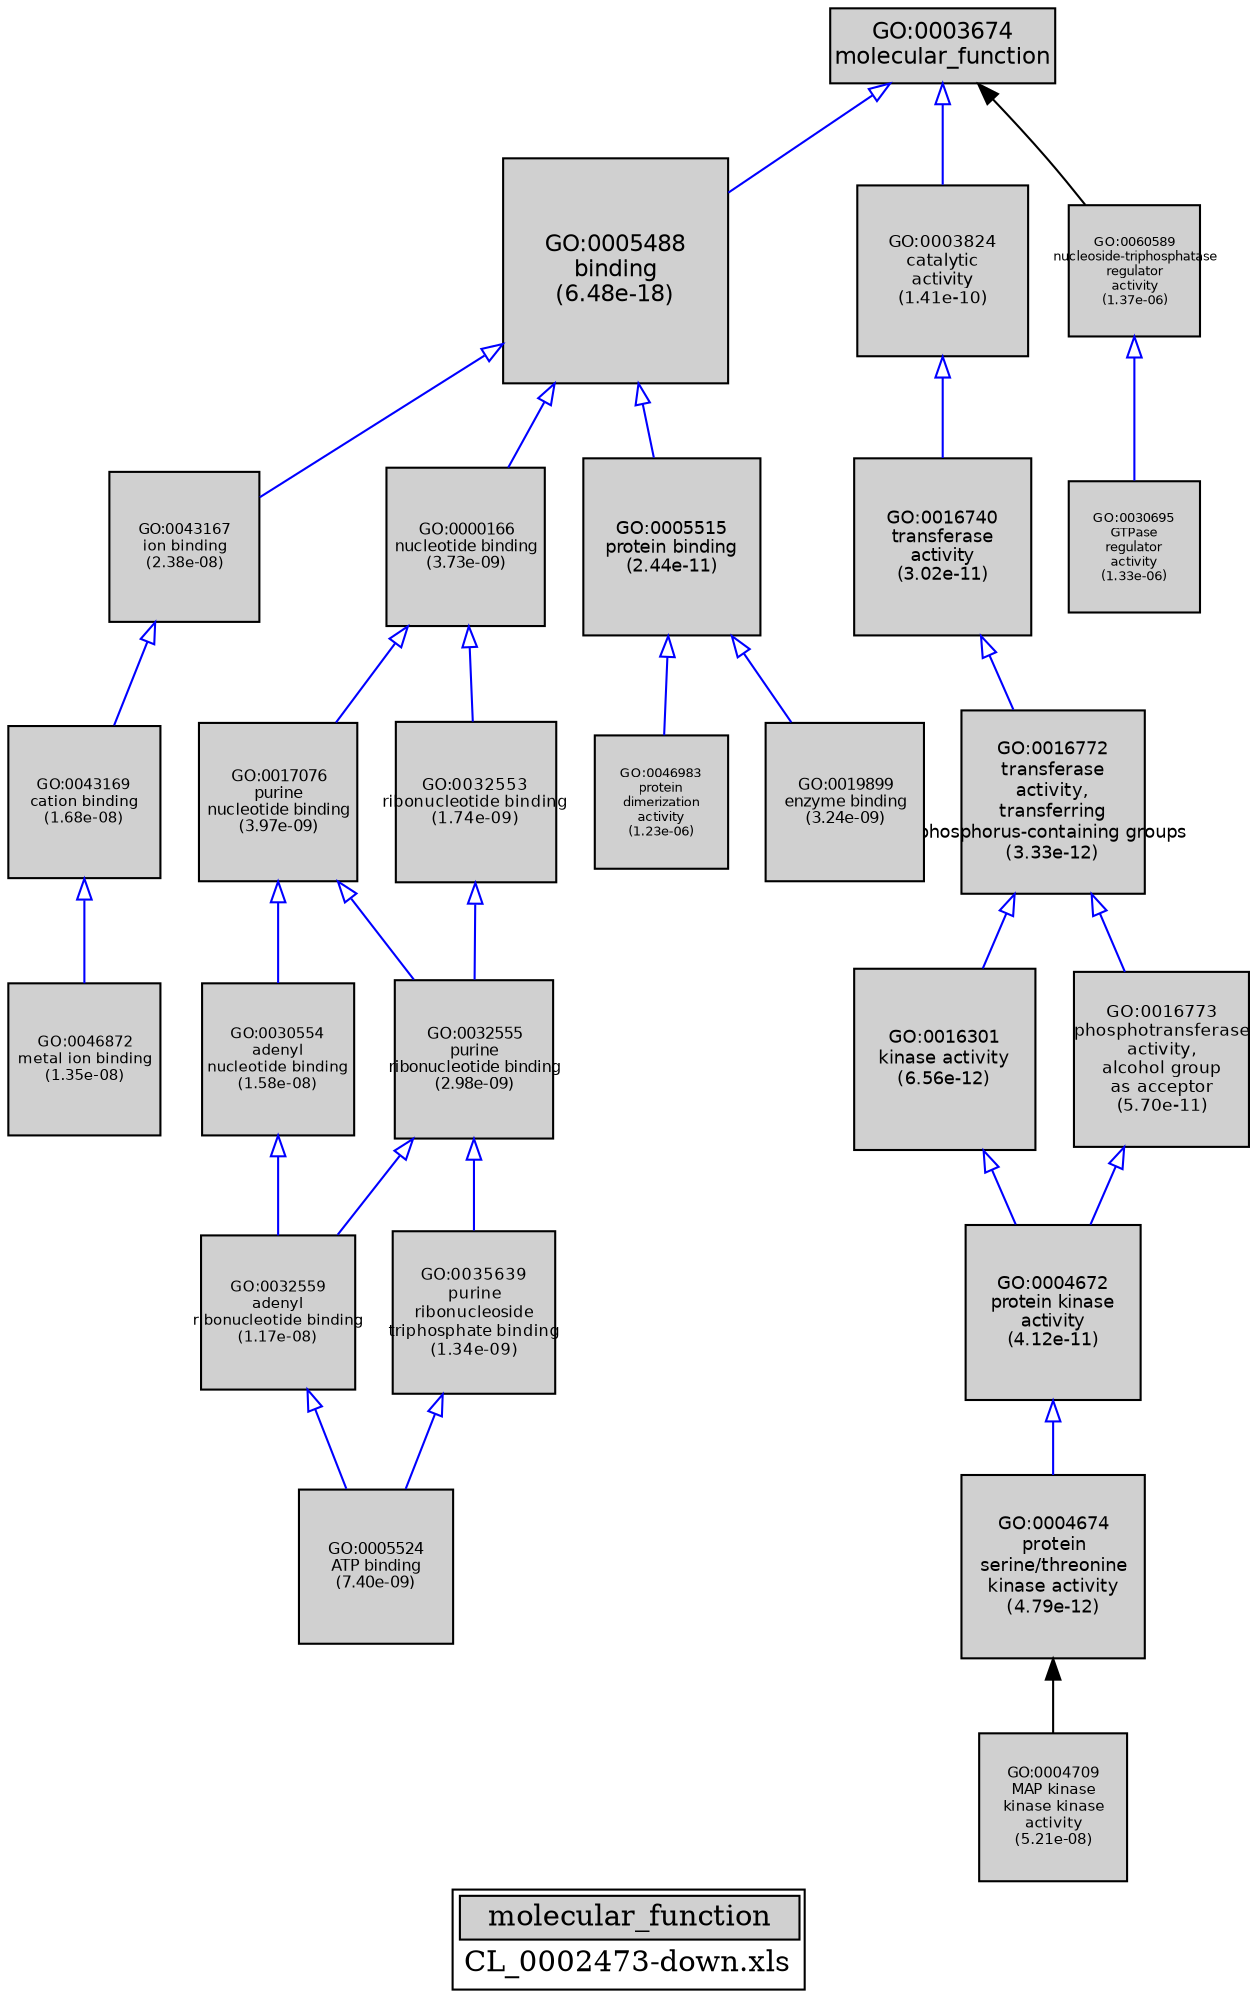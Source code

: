 digraph "molecular_function" {
graph [ bgcolor = "#FFFFFF", label = <<TABLE COLOR="black" BGCOLOR="white"><TR><TD COLSPAN="2" BGCOLOR="#D0D0D0"><FONT COLOR="black">molecular_function</FONT></TD></TR><TR><TD BORDER="0">CL_0002473-down.xls</TD></TR></TABLE>> ];
node [ fontname = "Helvetica" ];

subgraph "nodes" {

node [ style = "filled", fixedsize = "true", width = 1, shape = "box", fontsize = 9, fillcolor = "#D0D0D0", fontcolor = "black", color = "black" ];

"GO:0004709" [ URL = "#GO:0004709", label = <<TABLE BORDER="0"><TR><TD>GO:0004709<BR/>MAP kinase<BR/>kinase kinase<BR/>activity<BR/>(5.21e-08)</TD></TR></TABLE>>, width = 0.979349912561, shape = "box", fontsize = 7.05131937044, height = 0.979349912561 ];
"GO:0043167" [ URL = "#GO:0043167", label = <<TABLE BORDER="0"><TR><TD>GO:0043167<BR/>ion binding<BR/>(2.38e-08)</TD></TR></TABLE>>, width = 1.00173109479, shape = "box", fontsize = 7.21246388252, height = 1.00173109479 ];
"GO:0000166" [ URL = "#GO:0000166", label = <<TABLE BORDER="0"><TR><TD>GO:0000166<BR/>nucleotide binding<BR/>(3.73e-09)</TD></TR></TABLE>>, width = 1.05276918167, shape = "box", fontsize = 7.57993810801, height = 1.05276918167 ];
"GO:0017076" [ URL = "#GO:0017076", label = <<TABLE BORDER="0"><TR><TD>GO:0017076<BR/>purine<BR/>nucleotide binding<BR/>(3.97e-09)</TD></TR></TABLE>>, width = 1.05114587599, shape = "box", fontsize = 7.56825030715, height = 1.05114587599 ];
"GO:0030554" [ URL = "#GO:0030554", label = <<TABLE BORDER="0"><TR><TD>GO:0030554<BR/>adenyl<BR/>nucleotide binding<BR/>(1.58e-08)</TD></TR></TABLE>>, width = 1.01319888965, shape = "box", fontsize = 7.29503200545, height = 1.01319888965 ];
"GO:0032555" [ URL = "#GO:0032555", label = <<TABLE BORDER="0"><TR><TD>GO:0032555<BR/>purine<BR/>ribonucleotide binding<BR/>(2.98e-09)</TD></TR></TABLE>>, width = 1.05884706418, shape = "box", fontsize = 7.6236988621, height = 1.05884706418 ];
"GO:0016301" [ URL = "#GO:0016301", label = <<TABLE BORDER="0"><TR><TD>GO:0016301<BR/>kinase activity<BR/>(6.56e-12)</TD></TR></TABLE>>, width = 1.21134335453, shape = "box", fontsize = 8.7216721526, height = 1.21134335453 ];
"GO:0016740" [ URL = "#GO:0016740", label = <<TABLE BORDER="0"><TR><TD>GO:0016740<BR/>transferase<BR/>activity<BR/>(3.02e-11)</TD></TR></TABLE>>, width = 1.17514576907, shape = "box", fontsize = 8.46104953731, height = 1.17514576907 ];
"GO:0032553" [ URL = "#GO:0032553", label = <<TABLE BORDER="0"><TR><TD>GO:0032553<BR/>ribonucleotide binding<BR/>(1.74e-09)</TD></TR></TABLE>>, width = 1.07310867403, shape = "box", fontsize = 7.72638245302, height = 1.07310867403 ];
"GO:0005488" [ URL = "#GO:0005488", label = <<TABLE BORDER="0"><TR><TD>GO:0005488<BR/>binding<BR/>(6.48e-18)</TD></TR></TABLE>>, width = 1.5, shape = "box", fontsize = 10.8, height = 1.5 ];
"GO:0004672" [ URL = "#GO:0004672", label = <<TABLE BORDER="0"><TR><TD>GO:0004672<BR/>protein kinase<BR/>activity<BR/>(4.12e-11)</TD></TR></TABLE>>, width = 1.16766539588, shape = "box", fontsize = 8.40719085032, height = 1.16766539588 ];
"GO:0005515" [ URL = "#GO:0005515", label = <<TABLE BORDER="0"><TR><TD>GO:0005515<BR/>protein binding<BR/>(2.44e-11)</TD></TR></TABLE>>, width = 1.18022932786, shape = "box", fontsize = 8.49765116057, height = 1.18022932786 ];
"GO:0003824" [ URL = "#GO:0003824", label = <<TABLE BORDER="0"><TR><TD>GO:0003824<BR/>catalytic<BR/>activity<BR/>(1.41e-10)</TD></TR></TABLE>>, width = 1.13750289219, shape = "box", fontsize = 8.19002082377, height = 1.13750289219 ];
"GO:0035639" [ URL = "#GO:0035639", label = <<TABLE BORDER="0"><TR><TD>GO:0035639<BR/>purine<BR/>ribonucleoside<BR/>triphosphate binding<BR/>(1.34e-09)</TD></TR></TABLE>>, width = 1.08002241327, shape = "box", fontsize = 7.77616137556, height = 1.08002241327 ];
"GO:0003674" [ URL = "#GO:0003674", label = <<TABLE BORDER="0"><TR><TD>GO:0003674<BR/>molecular_function</TD></TR></TABLE>>, width = 1.5, shape = "box", fontsize = 10.8 ];
"GO:0046872" [ URL = "#GO:0046872", label = <<TABLE BORDER="0"><TR><TD>GO:0046872<BR/>metal ion binding<BR/>(1.35e-08)</TD></TR></TABLE>>, width = 1.01754445646, shape = "box", fontsize = 7.32632008648, height = 1.01754445646 ];
"GO:0016772" [ URL = "#GO:0016772", label = <<TABLE BORDER="0"><TR><TD>GO:0016772<BR/>transferase<BR/>activity,<BR/>transferring<BR/>phosphorus-containing groups<BR/>(3.33e-12)</TD></TR></TABLE>>, width = 1.22709742153, shape = "box", fontsize = 8.835101435, height = 1.22709742153 ];
"GO:0046983" [ URL = "#GO:0046983", label = <<TABLE BORDER="0"><TR><TD>GO:0046983<BR/>protein<BR/>dimerization<BR/>activity<BR/>(1.23e-06)</TD></TR></TABLE>>, width = 0.883322332026, shape = "box", fontsize = 6.35992079058, height = 0.883322332026 ];
"GO:0019899" [ URL = "#GO:0019899", label = <<TABLE BORDER="0"><TR><TD>GO:0019899<BR/>enzyme binding<BR/>(3.24e-09)</TD></TR></TABLE>>, width = 1.05655046036, shape = "box", fontsize = 7.60716331461, height = 1.05655046036 ];
"GO:0043169" [ URL = "#GO:0043169", label = <<TABLE BORDER="0"><TR><TD>GO:0043169<BR/>cation binding<BR/>(1.68e-08)</TD></TR></TABLE>>, width = 1.01149006121, shape = "box", fontsize = 7.28272844068, height = 1.01149006121 ];
"GO:0004674" [ URL = "#GO:0004674", label = <<TABLE BORDER="0"><TR><TD>GO:0004674<BR/>protein<BR/>serine/threonine<BR/>kinase activity<BR/>(4.79e-12)</TD></TR></TABLE>>, width = 1.21870079158, shape = "box", fontsize = 8.77464569934, height = 1.21870079158 ];
"GO:0030695" [ URL = "#GO:0030695", label = <<TABLE BORDER="0"><TR><TD>GO:0030695<BR/>GTPase<BR/>regulator<BR/>activity<BR/>(1.33e-06)</TD></TR></TABLE>>, width = 0.880753643535, shape = "box", fontsize = 6.34142623345, height = 0.880753643535 ];
"GO:0060589" [ URL = "#GO:0060589", label = <<TABLE BORDER="0"><TR><TD>GO:0060589<BR/>nucleoside-triphosphatase<BR/>regulator<BR/>activity<BR/>(1.37e-06)</TD></TR></TABLE>>, width = 0.879928037809, shape = "box", fontsize = 6.33548187223, height = 0.879928037809 ];
"GO:0016773" [ URL = "#GO:0016773", label = <<TABLE BORDER="0"><TR><TD>GO:0016773<BR/>phosphotransferase<BR/>activity,<BR/>alcohol group<BR/>as acceptor<BR/>(5.70e-11)</TD></TR></TABLE>>, width = 1.15974024883, shape = "box", fontsize = 8.35012979159, height = 1.15974024883 ];
"GO:0005524" [ URL = "#GO:0005524", label = <<TABLE BORDER="0"><TR><TD>GO:0005524<BR/>ATP binding<BR/>(7.40e-09)</TD></TR></TABLE>>, width = 1.03422534486, shape = "box", fontsize = 7.44642248297, height = 1.03422534486 ];
"GO:0032559" [ URL = "#GO:0032559", label = <<TABLE BORDER="0"><TR><TD>GO:0032559<BR/>adenyl<BR/>ribonucleotide binding<BR/>(1.17e-08)</TD></TR></TABLE>>, width = 1.02163796549, shape = "box", fontsize = 7.35579335153, height = 1.02163796549 ];
}
subgraph "edges" {


edge [ dir = "back", weight = 1 ];
subgraph "regulates" {


edge [ color = "cyan", arrowtail = "none" ];
subgraph "positive" {


edge [ color = "green", arrowtail = "vee" ];
}
subgraph "negative" {


edge [ color = "red", arrowtail = "tee" ];
}
}
subgraph "part_of" {


edge [ color = "purple", arrowtail = "diamond", weight = 2.5 ];
}
subgraph "is_a" {


edge [ color = "blue", arrowtail = "empty", weight = 5.0 ];
"GO:0016772" -> "GO:0016301";
"GO:0000166" -> "GO:0017076";
"GO:0003824" -> "GO:0016740";
"GO:0017076" -> "GO:0030554";
"GO:0035639" -> "GO:0005524";
"GO:0032555" -> "GO:0035639";
"GO:0005515" -> "GO:0046983";
"GO:0016773" -> "GO:0004672";
"GO:0060589" -> "GO:0030695";
"GO:0003674" -> "GO:0005488";
"GO:0043167" -> "GO:0043169";
"GO:0043169" -> "GO:0046872";
"GO:0003674" -> "GO:0003824";
"GO:0005488" -> "GO:0000166";
"GO:0016772" -> "GO:0016773";
"GO:0032553" -> "GO:0032555";
"GO:0017076" -> "GO:0032555";
"GO:0016740" -> "GO:0016772";
"GO:0000166" -> "GO:0032553";
"GO:0032555" -> "GO:0032559";
"GO:0016301" -> "GO:0004672";
"GO:0030554" -> "GO:0032559";
"GO:0005488" -> "GO:0043167";
"GO:0005515" -> "GO:0019899";
"GO:0005488" -> "GO:0005515";
"GO:0032559" -> "GO:0005524";
"GO:0004672" -> "GO:0004674";
}
"GO:0004674" -> "GO:0004709";
"GO:0003674" -> "GO:0060589";
}
}
